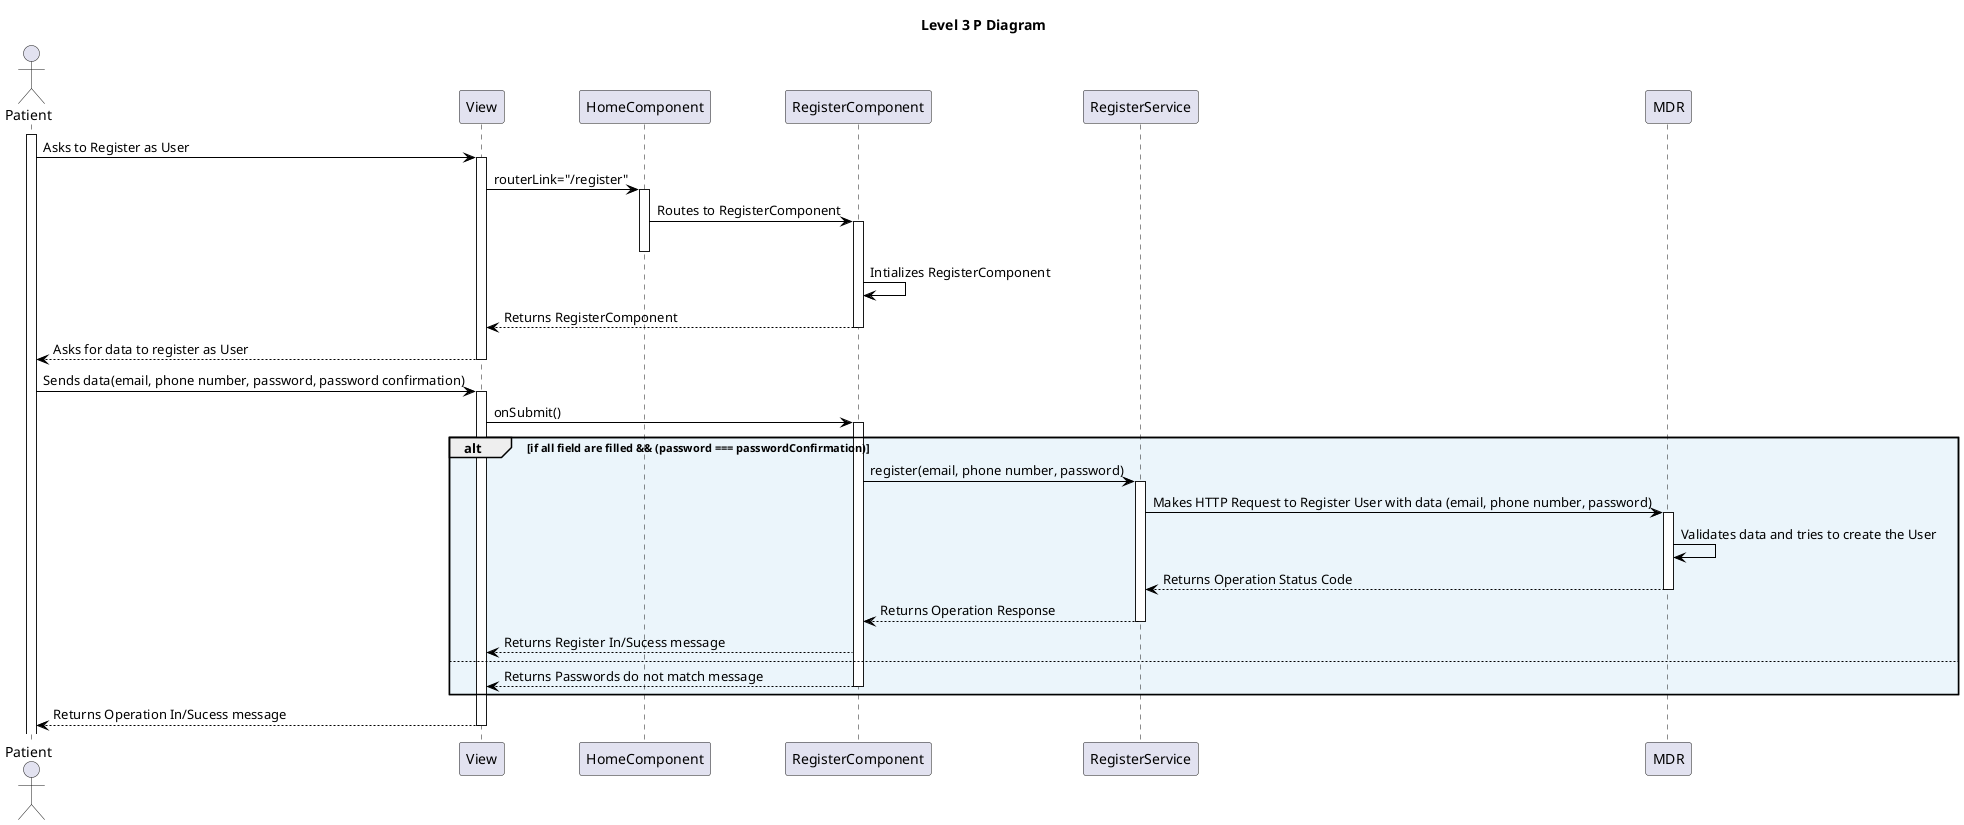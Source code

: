 @startuml level_3_FE

title Level 3 P Diagram

hide empty members
'skinparam Linetype ortho

skinparam class {
    BackgroundColor<<valueObject>> #D6EAF8
    BackgroundColor<<root>> #FDEBD0
    BackgroundColor<<service>> #D1F2EB
    BackgroundColor #FEF9E7
    ArrowColor Black
}

skinparam package {
    BackgroundColor #EBF5FB
}

actor Patient as P
participant "View" as V
participant "HomeComponent" as HC
participant "RegisterComponent" as RC
participant "RegisterService" as S
participant "MDR" as MDR

activate P
P -> V: Asks to Register as User
activate V
V -> HC: routerLink="/register"
activate HC
HC -> RC: Routes to RegisterComponent
activate RC
deactivate HC
RC -> RC: Intializes RegisterComponent
RC --> V: Returns RegisterComponent
deactivate RC
V --> P: Asks for data to register as User
deactivate V
P -> V: Sends data(email, phone number, password, password confirmation)
activate V
V -> RC: onSubmit()
activate RC
alt if all field are filled && (password === passwordConfirmation)
    RC -> S: register(email, phone number, password)
    activate S
    S -> MDR: Makes HTTP Request to Register User with data (email, phone number, password)
    activate MDR
    MDR -> MDR: Validates data and tries to create the User
    MDR --> S: Returns Operation Status Code
    deactivate MDR
    S --> RC: Returns Operation Response
    deactivate S
    RC --> V: Returns Register In/Sucess message
else
    RC --> V: Returns Passwords do not match message
    deactivate RC
end
V --> P: Returns Operation In/Sucess message
deactivate V

@enduml